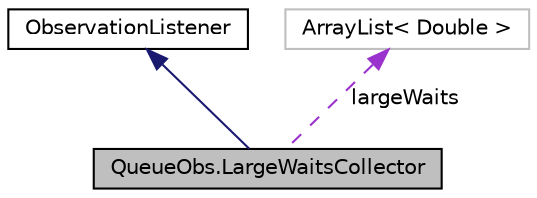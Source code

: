 digraph "QueueObs.LargeWaitsCollector"
{
 // INTERACTIVE_SVG=YES
  bgcolor="transparent";
  edge [fontname="Helvetica",fontsize="10",labelfontname="Helvetica",labelfontsize="10"];
  node [fontname="Helvetica",fontsize="10",shape=record];
  Node2 [label="QueueObs.LargeWaitsCollector",height=0.2,width=0.4,color="black", fillcolor="grey75", style="filled", fontcolor="black"];
  Node3 -> Node2 [dir="back",color="midnightblue",fontsize="10",style="solid",fontname="Helvetica"];
  Node3 [label="ObservationListener",height=0.2,width=0.4,color="black",URL="$d9/d7b/interfaceumontreal_1_1ssj_1_1stat_1_1ObservationListener.html",tooltip="Represents an object that can listen to observations broadcast by statistical probes. "];
  Node4 -> Node2 [dir="back",color="darkorchid3",fontsize="10",style="dashed",label=" largeWaits" ,fontname="Helvetica"];
  Node4 [label="ArrayList\< Double \>",height=0.2,width=0.4,color="grey75"];
}
